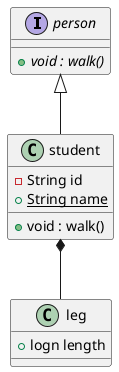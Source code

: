 @startuml
'https://plantuml.com/class-diagram


interface person
class student
class leg


person <|--student
student *-- leg


interface person{
  +{abstract}void : walk()
}
class student{
  -String id
  +{static}String name
  +void : walk()
}
class leg{
  +logn length
}
@enduml